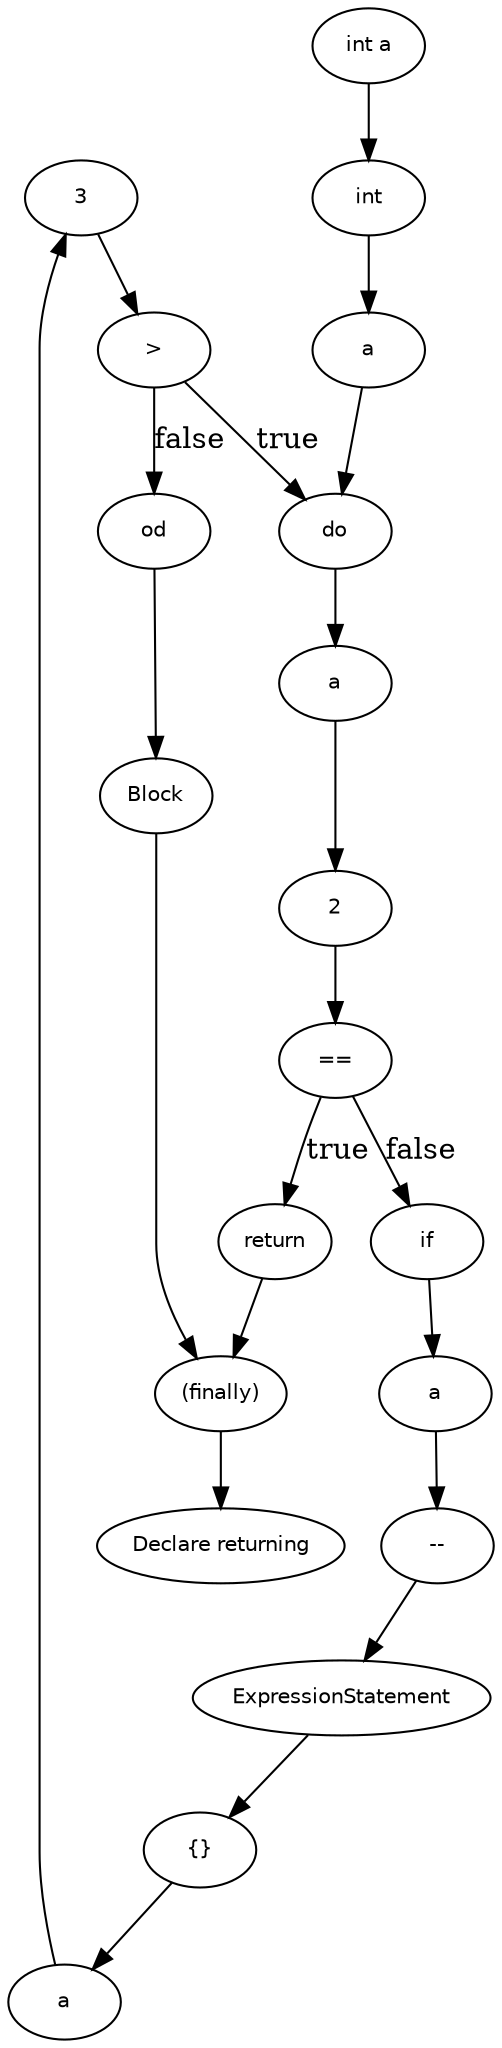digraph returning {
  19 [
    label = 3,
    fontname = Helvetica,
    fontsize = 10
  ];
  18 [
    label = a,
    fontname = Helvetica,
    fontsize = 10
  ];
  17 [
    label = ">",
    fontname = Helvetica,
    fontsize = 10
  ];
  16 [
    label = a,
    fontname = Helvetica,
    fontsize = 10
  ];
  15 [
    label = "--",
    fontname = Helvetica,
    fontsize = 10
  ];
  14 [
    label = ExpressionStatement,
    fontname = Helvetica,
    fontsize = 10
  ];
  13 [
    label = return,
    fontname = Helvetica,
    fontsize = 10
  ];
  12 [
    label = 2,
    fontname = Helvetica,
    fontsize = 10
  ];
  11 [
    label = a,
    fontname = Helvetica,
    fontsize = 10
  ];
  10 [
    label = "==",
    fontname = Helvetica,
    fontsize = 10
  ];
  9 [
    label = if,
    fontname = Helvetica,
    fontsize = 10
  ];
  8 [
    label = "{}",
    fontname = Helvetica,
    fontsize = 10
  ];
  7 [
    label = od,
    fontname = Helvetica,
    fontsize = 10
  ];
  6 [
    label = do,
    fontname = Helvetica,
    fontsize = 10
  ];
  5 [
    label = a,
    fontname = Helvetica,
    fontsize = 10
  ];
  4 [
    label = int,
    fontname = Helvetica,
    fontsize = 10
  ];
  3 [
    label = "int a",
    fontname = Helvetica,
    fontsize = 10
  ];
  2 [
    label = "(finally)",
    fontname = Helvetica,
    fontsize = 10
  ];
  0 [
    label = "Declare returning",
    fontname = Helvetica,
    fontsize = 10
  ];
  20 [
    label = Block,
    fontname = Helvetica,
    fontsize = 10
  ];
  13 -> 2 [
    label = ""
  ];
  15 -> 14 [
    label = ""
  ];
  10 -> 13 [
    label = true
  ];
  16 -> 15 [
    label = ""
  ];
  9 -> 16 [
    label = ""
  ];
  17 -> 6 [
    label = true
  ];
  3 -> 4 [
    label = ""
  ];
  19 -> 17 [
    label = ""
  ];
  5 -> 6 [
    label = ""
  ];
  18 -> 19 [
    label = ""
  ];
  14 -> 8 [
    label = ""
  ];
  4 -> 5 [
    label = ""
  ];
  8 -> 18 [
    label = ""
  ];
  10 -> 9 [
    label = false
  ];
  20 -> 2 [
    label = ""
  ];
  12 -> 10 [
    label = ""
  ];
  7 -> 20 [
    label = ""
  ];
  11 -> 12 [
    label = ""
  ];
  17 -> 7 [
    label = false
  ];
  6 -> 11 [
    label = ""
  ];
  2 -> 0 [
    label = ""
  ];
}
